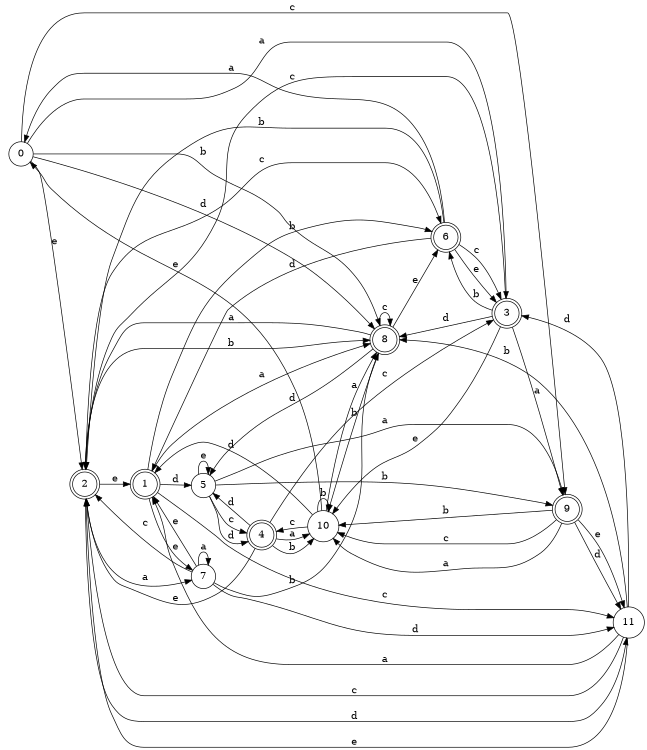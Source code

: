 digraph n10_9 {
__start0 [label="" shape="none"];

rankdir=LR;
size="8,5";

s0 [style="filled", color="black", fillcolor="white" shape="circle", label="0"];
s1 [style="rounded,filled", color="black", fillcolor="white" shape="doublecircle", label="1"];
s2 [style="rounded,filled", color="black", fillcolor="white" shape="doublecircle", label="2"];
s3 [style="rounded,filled", color="black", fillcolor="white" shape="doublecircle", label="3"];
s4 [style="rounded,filled", color="black", fillcolor="white" shape="doublecircle", label="4"];
s5 [style="filled", color="black", fillcolor="white" shape="circle", label="5"];
s6 [style="rounded,filled", color="black", fillcolor="white" shape="doublecircle", label="6"];
s7 [style="filled", color="black", fillcolor="white" shape="circle", label="7"];
s8 [style="rounded,filled", color="black", fillcolor="white" shape="doublecircle", label="8"];
s9 [style="rounded,filled", color="black", fillcolor="white" shape="doublecircle", label="9"];
s10 [style="filled", color="black", fillcolor="white" shape="circle", label="10"];
s11 [style="filled", color="black", fillcolor="white" shape="circle", label="11"];
s0 -> s3 [label="a"];
s0 -> s8 [label="b"];
s0 -> s9 [label="c"];
s0 -> s8 [label="d"];
s0 -> s2 [label="e"];
s1 -> s8 [label="a"];
s1 -> s6 [label="b"];
s1 -> s11 [label="c"];
s1 -> s5 [label="d"];
s1 -> s7 [label="e"];
s2 -> s7 [label="a"];
s2 -> s8 [label="b"];
s2 -> s6 [label="c"];
s2 -> s11 [label="d"];
s2 -> s1 [label="e"];
s3 -> s9 [label="a"];
s3 -> s6 [label="b"];
s3 -> s2 [label="c"];
s3 -> s8 [label="d"];
s3 -> s10 [label="e"];
s4 -> s10 [label="a"];
s4 -> s10 [label="b"];
s4 -> s3 [label="c"];
s4 -> s5 [label="d"];
s4 -> s2 [label="e"];
s5 -> s9 [label="a"];
s5 -> s9 [label="b"];
s5 -> s4 [label="c"];
s5 -> s4 [label="d"];
s5 -> s5 [label="e"];
s6 -> s0 [label="a"];
s6 -> s2 [label="b"];
s6 -> s3 [label="c"];
s6 -> s1 [label="d"];
s6 -> s3 [label="e"];
s7 -> s7 [label="a"];
s7 -> s8 [label="b"];
s7 -> s2 [label="c"];
s7 -> s11 [label="d"];
s7 -> s1 [label="e"];
s8 -> s2 [label="a"];
s8 -> s10 [label="b"];
s8 -> s8 [label="c"];
s8 -> s5 [label="d"];
s8 -> s6 [label="e"];
s9 -> s10 [label="a"];
s9 -> s10 [label="b"];
s9 -> s10 [label="c"];
s9 -> s11 [label="d"];
s9 -> s11 [label="e"];
s10 -> s8 [label="a"];
s10 -> s10 [label="b"];
s10 -> s4 [label="c"];
s10 -> s1 [label="d"];
s10 -> s0 [label="e"];
s11 -> s1 [label="a"];
s11 -> s8 [label="b"];
s11 -> s2 [label="c"];
s11 -> s3 [label="d"];
s11 -> s2 [label="e"];

}